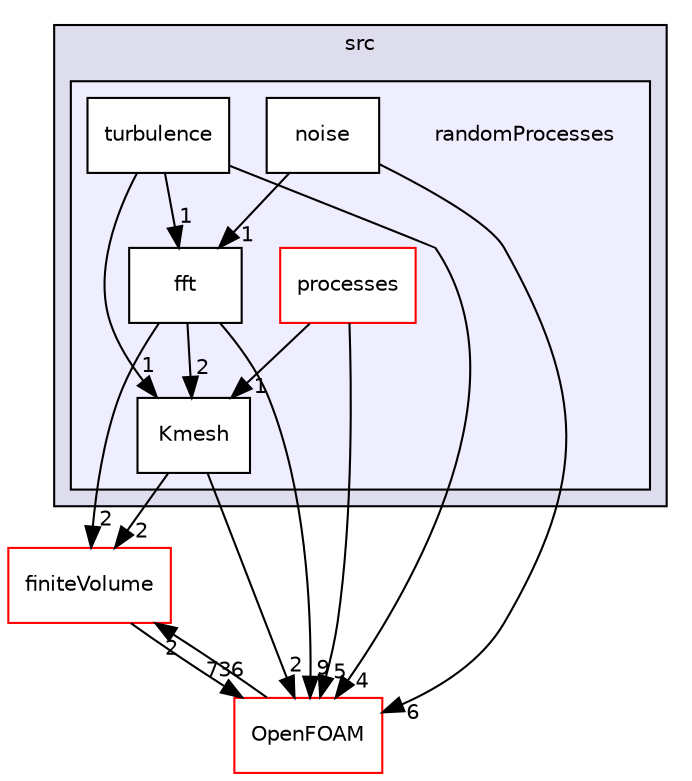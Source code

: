 digraph "src/randomProcesses" {
  bgcolor=transparent;
  compound=true
  node [ fontsize="10", fontname="Helvetica"];
  edge [ labelfontsize="10", labelfontname="Helvetica"];
  subgraph clusterdir_68267d1309a1af8e8297ef4c3efbcdba {
    graph [ bgcolor="#ddddee", pencolor="black", label="src" fontname="Helvetica", fontsize="10", URL="dir_68267d1309a1af8e8297ef4c3efbcdba.html"]
  subgraph clusterdir_6992af9b03f6fc22ea45caf98ff89caa {
    graph [ bgcolor="#eeeeff", pencolor="black", label="" URL="dir_6992af9b03f6fc22ea45caf98ff89caa.html"];
    dir_6992af9b03f6fc22ea45caf98ff89caa [shape=plaintext label="randomProcesses"];
    dir_afc6b950f4df59744860d38e9c4c8c41 [shape=box label="fft" color="black" fillcolor="white" style="filled" URL="dir_afc6b950f4df59744860d38e9c4c8c41.html"];
    dir_06b4c5f3b0aa25deb28800f5c422a252 [shape=box label="Kmesh" color="black" fillcolor="white" style="filled" URL="dir_06b4c5f3b0aa25deb28800f5c422a252.html"];
    dir_961fac5356e98051294954c7e09f6043 [shape=box label="noise" color="black" fillcolor="white" style="filled" URL="dir_961fac5356e98051294954c7e09f6043.html"];
    dir_b65a53f4596a6a5e77398918ac517637 [shape=box label="processes" color="red" fillcolor="white" style="filled" URL="dir_b65a53f4596a6a5e77398918ac517637.html"];
    dir_095dceeaa4188d41e76684775ddf9419 [shape=box label="turbulence" color="black" fillcolor="white" style="filled" URL="dir_095dceeaa4188d41e76684775ddf9419.html"];
  }
  }
  dir_9bd15774b555cf7259a6fa18f99fe99b [shape=box label="finiteVolume" color="red" URL="dir_9bd15774b555cf7259a6fa18f99fe99b.html"];
  dir_c5473ff19b20e6ec4dfe5c310b3778a8 [shape=box label="OpenFOAM" color="red" URL="dir_c5473ff19b20e6ec4dfe5c310b3778a8.html"];
  dir_06b4c5f3b0aa25deb28800f5c422a252->dir_9bd15774b555cf7259a6fa18f99fe99b [headlabel="2", labeldistance=1.5 headhref="dir_002511_000894.html"];
  dir_06b4c5f3b0aa25deb28800f5c422a252->dir_c5473ff19b20e6ec4dfe5c310b3778a8 [headlabel="2", labeldistance=1.5 headhref="dir_002511_001888.html"];
  dir_9bd15774b555cf7259a6fa18f99fe99b->dir_c5473ff19b20e6ec4dfe5c310b3778a8 [headlabel="736", labeldistance=1.5 headhref="dir_000894_001888.html"];
  dir_961fac5356e98051294954c7e09f6043->dir_afc6b950f4df59744860d38e9c4c8c41 [headlabel="1", labeldistance=1.5 headhref="dir_002512_002510.html"];
  dir_961fac5356e98051294954c7e09f6043->dir_c5473ff19b20e6ec4dfe5c310b3778a8 [headlabel="6", labeldistance=1.5 headhref="dir_002512_001888.html"];
  dir_095dceeaa4188d41e76684775ddf9419->dir_06b4c5f3b0aa25deb28800f5c422a252 [headlabel="1", labeldistance=1.5 headhref="dir_002515_002511.html"];
  dir_095dceeaa4188d41e76684775ddf9419->dir_afc6b950f4df59744860d38e9c4c8c41 [headlabel="1", labeldistance=1.5 headhref="dir_002515_002510.html"];
  dir_095dceeaa4188d41e76684775ddf9419->dir_c5473ff19b20e6ec4dfe5c310b3778a8 [headlabel="4", labeldistance=1.5 headhref="dir_002515_001888.html"];
  dir_afc6b950f4df59744860d38e9c4c8c41->dir_06b4c5f3b0aa25deb28800f5c422a252 [headlabel="2", labeldistance=1.5 headhref="dir_002510_002511.html"];
  dir_afc6b950f4df59744860d38e9c4c8c41->dir_9bd15774b555cf7259a6fa18f99fe99b [headlabel="2", labeldistance=1.5 headhref="dir_002510_000894.html"];
  dir_afc6b950f4df59744860d38e9c4c8c41->dir_c5473ff19b20e6ec4dfe5c310b3778a8 [headlabel="9", labeldistance=1.5 headhref="dir_002510_001888.html"];
  dir_c5473ff19b20e6ec4dfe5c310b3778a8->dir_9bd15774b555cf7259a6fa18f99fe99b [headlabel="2", labeldistance=1.5 headhref="dir_001888_000894.html"];
  dir_b65a53f4596a6a5e77398918ac517637->dir_06b4c5f3b0aa25deb28800f5c422a252 [headlabel="1", labeldistance=1.5 headhref="dir_002513_002511.html"];
  dir_b65a53f4596a6a5e77398918ac517637->dir_c5473ff19b20e6ec4dfe5c310b3778a8 [headlabel="5", labeldistance=1.5 headhref="dir_002513_001888.html"];
}
